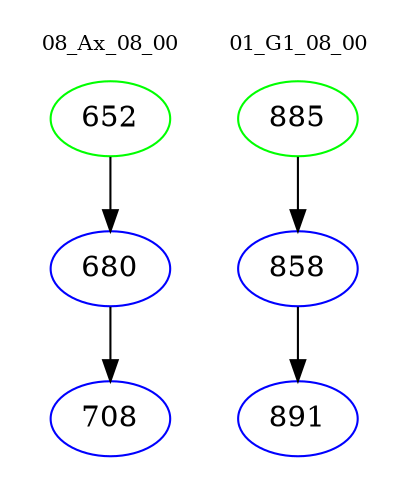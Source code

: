 digraph{
subgraph cluster_0 {
color = white
label = "08_Ax_08_00";
fontsize=10;
T0_652 [label="652", color="green"]
T0_652 -> T0_680 [color="black"]
T0_680 [label="680", color="blue"]
T0_680 -> T0_708 [color="black"]
T0_708 [label="708", color="blue"]
}
subgraph cluster_1 {
color = white
label = "01_G1_08_00";
fontsize=10;
T1_885 [label="885", color="green"]
T1_885 -> T1_858 [color="black"]
T1_858 [label="858", color="blue"]
T1_858 -> T1_891 [color="black"]
T1_891 [label="891", color="blue"]
}
}
